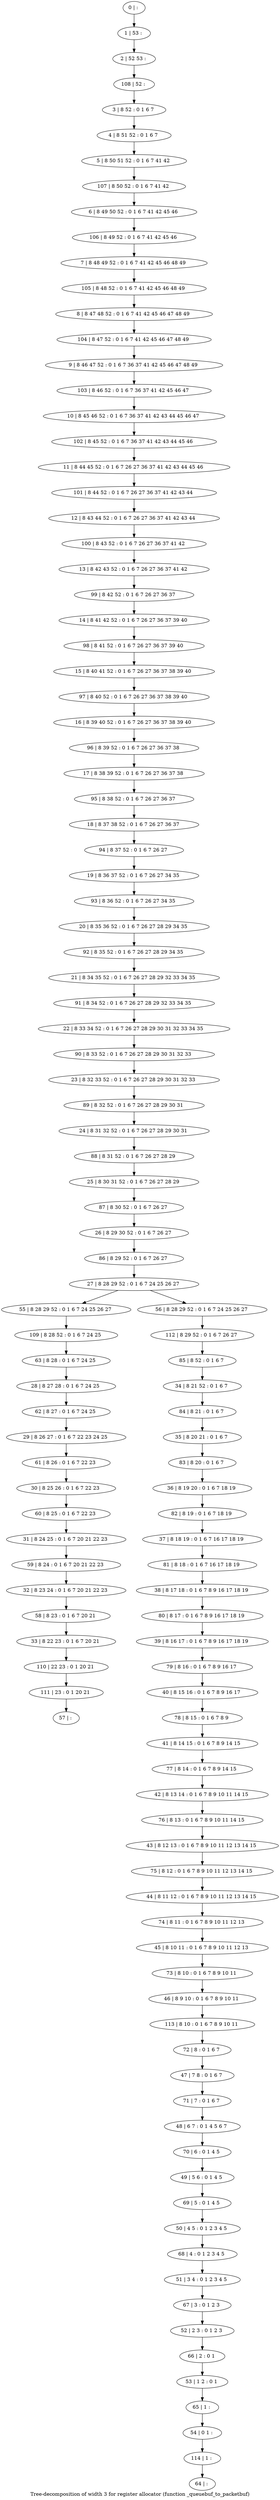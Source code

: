 digraph G {
graph [label="Tree-decomposition of width 3 for register allocator (function _queuebuf_to_packetbuf)"]
0[label="0 | : "];
1[label="1 | 53 : "];
2[label="2 | 52 53 : "];
3[label="3 | 8 52 : 0 1 6 7 "];
4[label="4 | 8 51 52 : 0 1 6 7 "];
5[label="5 | 8 50 51 52 : 0 1 6 7 41 42 "];
6[label="6 | 8 49 50 52 : 0 1 6 7 41 42 45 46 "];
7[label="7 | 8 48 49 52 : 0 1 6 7 41 42 45 46 48 49 "];
8[label="8 | 8 47 48 52 : 0 1 6 7 41 42 45 46 47 48 49 "];
9[label="9 | 8 46 47 52 : 0 1 6 7 36 37 41 42 45 46 47 48 49 "];
10[label="10 | 8 45 46 52 : 0 1 6 7 36 37 41 42 43 44 45 46 47 "];
11[label="11 | 8 44 45 52 : 0 1 6 7 26 27 36 37 41 42 43 44 45 46 "];
12[label="12 | 8 43 44 52 : 0 1 6 7 26 27 36 37 41 42 43 44 "];
13[label="13 | 8 42 43 52 : 0 1 6 7 26 27 36 37 41 42 "];
14[label="14 | 8 41 42 52 : 0 1 6 7 26 27 36 37 39 40 "];
15[label="15 | 8 40 41 52 : 0 1 6 7 26 27 36 37 38 39 40 "];
16[label="16 | 8 39 40 52 : 0 1 6 7 26 27 36 37 38 39 40 "];
17[label="17 | 8 38 39 52 : 0 1 6 7 26 27 36 37 38 "];
18[label="18 | 8 37 38 52 : 0 1 6 7 26 27 36 37 "];
19[label="19 | 8 36 37 52 : 0 1 6 7 26 27 34 35 "];
20[label="20 | 8 35 36 52 : 0 1 6 7 26 27 28 29 34 35 "];
21[label="21 | 8 34 35 52 : 0 1 6 7 26 27 28 29 32 33 34 35 "];
22[label="22 | 8 33 34 52 : 0 1 6 7 26 27 28 29 30 31 32 33 34 35 "];
23[label="23 | 8 32 33 52 : 0 1 6 7 26 27 28 29 30 31 32 33 "];
24[label="24 | 8 31 32 52 : 0 1 6 7 26 27 28 29 30 31 "];
25[label="25 | 8 30 31 52 : 0 1 6 7 26 27 28 29 "];
26[label="26 | 8 29 30 52 : 0 1 6 7 26 27 "];
27[label="27 | 8 28 29 52 : 0 1 6 7 24 25 26 27 "];
28[label="28 | 8 27 28 : 0 1 6 7 24 25 "];
29[label="29 | 8 26 27 : 0 1 6 7 22 23 24 25 "];
30[label="30 | 8 25 26 : 0 1 6 7 22 23 "];
31[label="31 | 8 24 25 : 0 1 6 7 20 21 22 23 "];
32[label="32 | 8 23 24 : 0 1 6 7 20 21 22 23 "];
33[label="33 | 8 22 23 : 0 1 6 7 20 21 "];
34[label="34 | 8 21 52 : 0 1 6 7 "];
35[label="35 | 8 20 21 : 0 1 6 7 "];
36[label="36 | 8 19 20 : 0 1 6 7 18 19 "];
37[label="37 | 8 18 19 : 0 1 6 7 16 17 18 19 "];
38[label="38 | 8 17 18 : 0 1 6 7 8 9 16 17 18 19 "];
39[label="39 | 8 16 17 : 0 1 6 7 8 9 16 17 18 19 "];
40[label="40 | 8 15 16 : 0 1 6 7 8 9 16 17 "];
41[label="41 | 8 14 15 : 0 1 6 7 8 9 14 15 "];
42[label="42 | 8 13 14 : 0 1 6 7 8 9 10 11 14 15 "];
43[label="43 | 8 12 13 : 0 1 6 7 8 9 10 11 12 13 14 15 "];
44[label="44 | 8 11 12 : 0 1 6 7 8 9 10 11 12 13 14 15 "];
45[label="45 | 8 10 11 : 0 1 6 7 8 9 10 11 12 13 "];
46[label="46 | 8 9 10 : 0 1 6 7 8 9 10 11 "];
47[label="47 | 7 8 : 0 1 6 7 "];
48[label="48 | 6 7 : 0 1 4 5 6 7 "];
49[label="49 | 5 6 : 0 1 4 5 "];
50[label="50 | 4 5 : 0 1 2 3 4 5 "];
51[label="51 | 3 4 : 0 1 2 3 4 5 "];
52[label="52 | 2 3 : 0 1 2 3 "];
53[label="53 | 1 2 : 0 1 "];
54[label="54 | 0 1 : "];
55[label="55 | 8 28 29 52 : 0 1 6 7 24 25 26 27 "];
56[label="56 | 8 28 29 52 : 0 1 6 7 24 25 26 27 "];
57[label="57 | : "];
58[label="58 | 8 23 : 0 1 6 7 20 21 "];
59[label="59 | 8 24 : 0 1 6 7 20 21 22 23 "];
60[label="60 | 8 25 : 0 1 6 7 22 23 "];
61[label="61 | 8 26 : 0 1 6 7 22 23 "];
62[label="62 | 8 27 : 0 1 6 7 24 25 "];
63[label="63 | 8 28 : 0 1 6 7 24 25 "];
64[label="64 | : "];
65[label="65 | 1 : "];
66[label="66 | 2 : 0 1 "];
67[label="67 | 3 : 0 1 2 3 "];
68[label="68 | 4 : 0 1 2 3 4 5 "];
69[label="69 | 5 : 0 1 4 5 "];
70[label="70 | 6 : 0 1 4 5 "];
71[label="71 | 7 : 0 1 6 7 "];
72[label="72 | 8 : 0 1 6 7 "];
73[label="73 | 8 10 : 0 1 6 7 8 9 10 11 "];
74[label="74 | 8 11 : 0 1 6 7 8 9 10 11 12 13 "];
75[label="75 | 8 12 : 0 1 6 7 8 9 10 11 12 13 14 15 "];
76[label="76 | 8 13 : 0 1 6 7 8 9 10 11 14 15 "];
77[label="77 | 8 14 : 0 1 6 7 8 9 14 15 "];
78[label="78 | 8 15 : 0 1 6 7 8 9 "];
79[label="79 | 8 16 : 0 1 6 7 8 9 16 17 "];
80[label="80 | 8 17 : 0 1 6 7 8 9 16 17 18 19 "];
81[label="81 | 8 18 : 0 1 6 7 16 17 18 19 "];
82[label="82 | 8 19 : 0 1 6 7 18 19 "];
83[label="83 | 8 20 : 0 1 6 7 "];
84[label="84 | 8 21 : 0 1 6 7 "];
85[label="85 | 8 52 : 0 1 6 7 "];
86[label="86 | 8 29 52 : 0 1 6 7 26 27 "];
87[label="87 | 8 30 52 : 0 1 6 7 26 27 "];
88[label="88 | 8 31 52 : 0 1 6 7 26 27 28 29 "];
89[label="89 | 8 32 52 : 0 1 6 7 26 27 28 29 30 31 "];
90[label="90 | 8 33 52 : 0 1 6 7 26 27 28 29 30 31 32 33 "];
91[label="91 | 8 34 52 : 0 1 6 7 26 27 28 29 32 33 34 35 "];
92[label="92 | 8 35 52 : 0 1 6 7 26 27 28 29 34 35 "];
93[label="93 | 8 36 52 : 0 1 6 7 26 27 34 35 "];
94[label="94 | 8 37 52 : 0 1 6 7 26 27 "];
95[label="95 | 8 38 52 : 0 1 6 7 26 27 36 37 "];
96[label="96 | 8 39 52 : 0 1 6 7 26 27 36 37 38 "];
97[label="97 | 8 40 52 : 0 1 6 7 26 27 36 37 38 39 40 "];
98[label="98 | 8 41 52 : 0 1 6 7 26 27 36 37 39 40 "];
99[label="99 | 8 42 52 : 0 1 6 7 26 27 36 37 "];
100[label="100 | 8 43 52 : 0 1 6 7 26 27 36 37 41 42 "];
101[label="101 | 8 44 52 : 0 1 6 7 26 27 36 37 41 42 43 44 "];
102[label="102 | 8 45 52 : 0 1 6 7 36 37 41 42 43 44 45 46 "];
103[label="103 | 8 46 52 : 0 1 6 7 36 37 41 42 45 46 47 "];
104[label="104 | 8 47 52 : 0 1 6 7 41 42 45 46 47 48 49 "];
105[label="105 | 8 48 52 : 0 1 6 7 41 42 45 46 48 49 "];
106[label="106 | 8 49 52 : 0 1 6 7 41 42 45 46 "];
107[label="107 | 8 50 52 : 0 1 6 7 41 42 "];
108[label="108 | 52 : "];
109[label="109 | 8 28 52 : 0 1 6 7 24 25 "];
110[label="110 | 22 23 : 0 1 20 21 "];
111[label="111 | 23 : 0 1 20 21 "];
112[label="112 | 8 29 52 : 0 1 6 7 26 27 "];
113[label="113 | 8 10 : 0 1 6 7 8 9 10 11 "];
114[label="114 | 1 : "];
0->1 ;
1->2 ;
3->4 ;
4->5 ;
27->55 ;
27->56 ;
58->33 ;
32->58 ;
59->32 ;
31->59 ;
60->31 ;
30->60 ;
61->30 ;
29->61 ;
62->29 ;
28->62 ;
63->28 ;
65->54 ;
53->65 ;
66->53 ;
52->66 ;
67->52 ;
51->67 ;
68->51 ;
50->68 ;
69->50 ;
49->69 ;
70->49 ;
48->70 ;
71->48 ;
47->71 ;
72->47 ;
73->46 ;
45->73 ;
74->45 ;
44->74 ;
75->44 ;
43->75 ;
76->43 ;
42->76 ;
77->42 ;
41->77 ;
78->41 ;
40->78 ;
79->40 ;
39->79 ;
80->39 ;
38->80 ;
81->38 ;
37->81 ;
82->37 ;
36->82 ;
83->36 ;
35->83 ;
84->35 ;
34->84 ;
85->34 ;
86->27 ;
26->86 ;
87->26 ;
25->87 ;
88->25 ;
24->88 ;
89->24 ;
23->89 ;
90->23 ;
22->90 ;
91->22 ;
21->91 ;
92->21 ;
20->92 ;
93->20 ;
19->93 ;
94->19 ;
18->94 ;
95->18 ;
17->95 ;
96->17 ;
16->96 ;
97->16 ;
15->97 ;
98->15 ;
14->98 ;
99->14 ;
13->99 ;
100->13 ;
12->100 ;
101->12 ;
11->101 ;
102->11 ;
10->102 ;
103->10 ;
9->103 ;
104->9 ;
8->104 ;
105->8 ;
7->105 ;
106->7 ;
6->106 ;
107->6 ;
5->107 ;
108->3 ;
2->108 ;
109->63 ;
55->109 ;
33->110 ;
111->57 ;
110->111 ;
112->85 ;
56->112 ;
113->72 ;
46->113 ;
114->64 ;
54->114 ;
}
